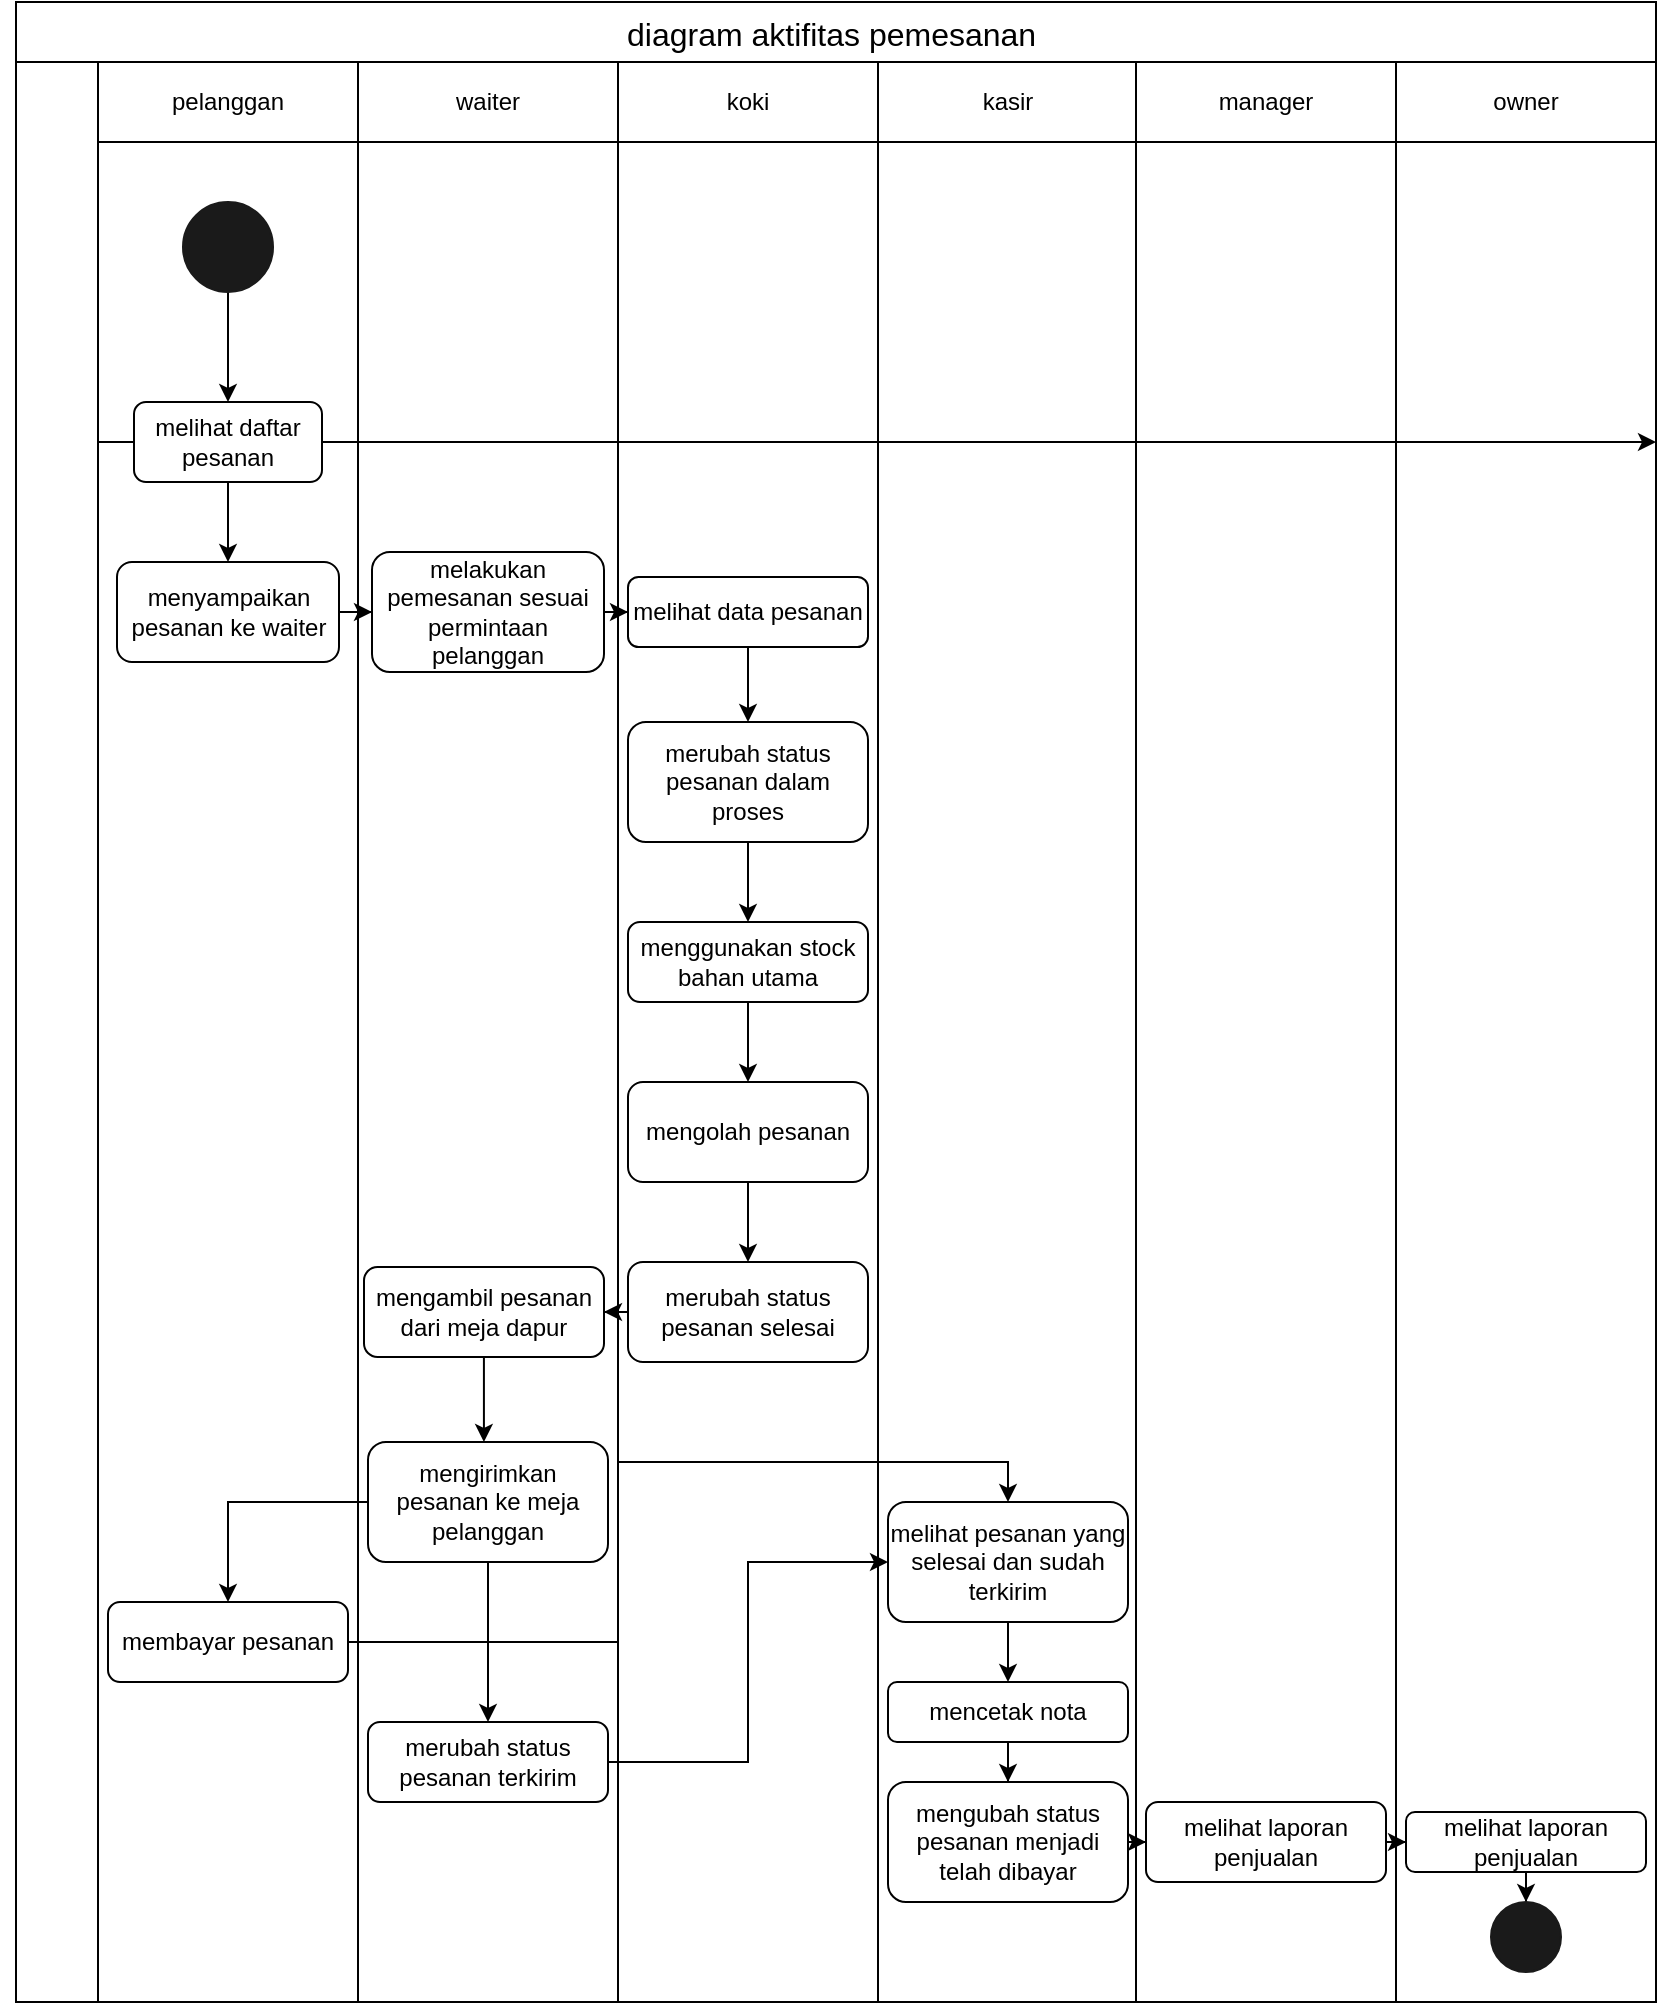 <mxfile version="23.1.6" type="github">
  <diagram name="Page-1" id="c7488fd3-1785-93aa-aadb-54a6760d102a">
    <mxGraphModel dx="1876" dy="911" grid="1" gridSize="10" guides="1" tooltips="1" connect="1" arrows="1" fold="1" page="1" pageScale="1" pageWidth="1100" pageHeight="850" background="none" math="0" shadow="0">
      <root>
        <mxCell id="0" />
        <mxCell id="1" parent="0" />
        <mxCell id="HrjmXTN8IJn1UTuncU6w-130" value="" style="rounded=0;whiteSpace=wrap;html=1;" vertex="1" parent="1">
          <mxGeometry x="1170" y="340" width="130" height="930" as="geometry" />
        </mxCell>
        <mxCell id="HrjmXTN8IJn1UTuncU6w-47" value="diagram aktifitas pemesanan " style="shape=table;startSize=30;container=1;collapsible=0;childLayout=tableLayout;fixedRows=1;rowLines=0;fontStyle=0;strokeColor=default;fontSize=16;" vertex="1" parent="1">
          <mxGeometry x="480" y="270" width="820" height="1000" as="geometry" />
        </mxCell>
        <mxCell id="HrjmXTN8IJn1UTuncU6w-48" value="" style="shape=tableRow;horizontal=0;startSize=0;swimlaneHead=0;swimlaneBody=0;top=0;left=0;bottom=0;right=0;collapsible=0;dropTarget=0;fillColor=none;points=[[0,0.5],[1,0.5]];portConstraint=eastwest;strokeColor=inherit;fontSize=16;" vertex="1" parent="HrjmXTN8IJn1UTuncU6w-47">
          <mxGeometry y="30" width="820" height="30" as="geometry" />
        </mxCell>
        <mxCell id="HrjmXTN8IJn1UTuncU6w-49" value="" style="shape=partialRectangle;html=1;whiteSpace=wrap;connectable=0;fillColor=none;top=0;left=0;bottom=0;right=0;overflow=hidden;pointerEvents=1;strokeColor=inherit;fontSize=16;" vertex="1" parent="HrjmXTN8IJn1UTuncU6w-48">
          <mxGeometry width="40" height="30" as="geometry">
            <mxRectangle width="40" height="30" as="alternateBounds" />
          </mxGeometry>
        </mxCell>
        <mxCell id="HrjmXTN8IJn1UTuncU6w-50" value="" style="shape=partialRectangle;html=1;whiteSpace=wrap;connectable=0;fillColor=none;top=0;left=0;bottom=0;right=0;align=left;spacingLeft=6;overflow=hidden;strokeColor=inherit;fontSize=16;" vertex="1" parent="HrjmXTN8IJn1UTuncU6w-48">
          <mxGeometry x="40" width="780" height="30" as="geometry">
            <mxRectangle width="780" height="30" as="alternateBounds" />
          </mxGeometry>
        </mxCell>
        <mxCell id="HrjmXTN8IJn1UTuncU6w-51" value="" style="shape=tableRow;horizontal=0;startSize=0;swimlaneHead=0;swimlaneBody=0;top=0;left=0;bottom=0;right=0;collapsible=0;dropTarget=0;fillColor=none;points=[[0,0.5],[1,0.5]];portConstraint=eastwest;strokeColor=inherit;fontSize=16;" vertex="1" parent="HrjmXTN8IJn1UTuncU6w-47">
          <mxGeometry y="60" width="820" height="30" as="geometry" />
        </mxCell>
        <mxCell id="HrjmXTN8IJn1UTuncU6w-52" value="" style="shape=partialRectangle;html=1;whiteSpace=wrap;connectable=0;fillColor=none;top=0;left=0;bottom=0;right=0;overflow=hidden;strokeColor=inherit;fontSize=16;" vertex="1" parent="HrjmXTN8IJn1UTuncU6w-51">
          <mxGeometry width="40" height="30" as="geometry">
            <mxRectangle width="40" height="30" as="alternateBounds" />
          </mxGeometry>
        </mxCell>
        <mxCell id="HrjmXTN8IJn1UTuncU6w-53" value="" style="shape=partialRectangle;html=1;whiteSpace=wrap;connectable=0;fillColor=none;top=0;left=0;bottom=0;right=0;align=left;spacingLeft=6;overflow=hidden;strokeColor=inherit;fontSize=16;" vertex="1" parent="HrjmXTN8IJn1UTuncU6w-51">
          <mxGeometry x="40" width="780" height="30" as="geometry">
            <mxRectangle width="780" height="30" as="alternateBounds" />
          </mxGeometry>
        </mxCell>
        <mxCell id="HrjmXTN8IJn1UTuncU6w-54" value="" style="shape=tableRow;horizontal=0;startSize=0;swimlaneHead=0;swimlaneBody=0;top=0;left=0;bottom=0;right=0;collapsible=0;dropTarget=0;fillColor=none;points=[[0,0.5],[1,0.5]];portConstraint=eastwest;strokeColor=inherit;fontSize=16;" vertex="1" parent="HrjmXTN8IJn1UTuncU6w-47">
          <mxGeometry y="90" width="820" height="910" as="geometry" />
        </mxCell>
        <mxCell id="HrjmXTN8IJn1UTuncU6w-55" value="" style="shape=partialRectangle;html=1;whiteSpace=wrap;connectable=0;fillColor=none;top=0;left=0;bottom=0;right=0;overflow=hidden;strokeColor=inherit;fontSize=16;" vertex="1" parent="HrjmXTN8IJn1UTuncU6w-54">
          <mxGeometry width="40" height="910" as="geometry">
            <mxRectangle width="40" height="910" as="alternateBounds" />
          </mxGeometry>
        </mxCell>
        <mxCell id="HrjmXTN8IJn1UTuncU6w-56" value="" style="shape=partialRectangle;html=1;whiteSpace=wrap;connectable=0;fillColor=none;top=0;left=0;bottom=0;right=0;align=left;spacingLeft=6;overflow=hidden;strokeColor=inherit;fontSize=16;" vertex="1" parent="HrjmXTN8IJn1UTuncU6w-54">
          <mxGeometry x="40" width="780" height="910" as="geometry">
            <mxRectangle width="780" height="910" as="alternateBounds" />
          </mxGeometry>
        </mxCell>
        <mxCell id="HrjmXTN8IJn1UTuncU6w-74" value="" style="whiteSpace=wrap;html=1;rounded=1;" vertex="1" parent="HrjmXTN8IJn1UTuncU6w-54">
          <mxGeometry x="820" width="NaN" height="910" as="geometry">
            <mxRectangle width="NaN" height="910" as="alternateBounds" />
          </mxGeometry>
        </mxCell>
        <mxCell id="HrjmXTN8IJn1UTuncU6w-76" value="" style="whiteSpace=wrap;html=1;rounded=1;" vertex="1" parent="HrjmXTN8IJn1UTuncU6w-54">
          <mxGeometry width="NaN" height="910" as="geometry">
            <mxRectangle width="NaN" height="910" as="alternateBounds" />
          </mxGeometry>
        </mxCell>
        <mxCell id="HrjmXTN8IJn1UTuncU6w-57" value="pelanggan" style="rounded=0;whiteSpace=wrap;html=1;" vertex="1" parent="1">
          <mxGeometry x="521" y="300" width="130" height="40" as="geometry" />
        </mxCell>
        <mxCell id="HrjmXTN8IJn1UTuncU6w-58" value="waiter" style="rounded=0;whiteSpace=wrap;html=1;" vertex="1" parent="1">
          <mxGeometry x="651" y="300" width="130" height="40" as="geometry" />
        </mxCell>
        <mxCell id="HrjmXTN8IJn1UTuncU6w-59" value="koki" style="rounded=0;whiteSpace=wrap;html=1;" vertex="1" parent="1">
          <mxGeometry x="781" y="300" width="130" height="40" as="geometry" />
        </mxCell>
        <mxCell id="HrjmXTN8IJn1UTuncU6w-60" value="kasir" style="rounded=0;whiteSpace=wrap;html=1;" vertex="1" parent="1">
          <mxGeometry x="911" y="300" width="130" height="40" as="geometry" />
        </mxCell>
        <mxCell id="HrjmXTN8IJn1UTuncU6w-61" value="manager" style="rounded=0;whiteSpace=wrap;html=1;" vertex="1" parent="1">
          <mxGeometry x="1040" y="300" width="130" height="40" as="geometry" />
        </mxCell>
        <mxCell id="HrjmXTN8IJn1UTuncU6w-62" value="owner" style="rounded=0;whiteSpace=wrap;html=1;" vertex="1" parent="1">
          <mxGeometry x="1170" y="300" width="130" height="40" as="geometry" />
        </mxCell>
        <mxCell id="HrjmXTN8IJn1UTuncU6w-63" value="" style="rounded=0;whiteSpace=wrap;html=1;" vertex="1" parent="1">
          <mxGeometry x="521" y="340" width="130" height="930" as="geometry" />
        </mxCell>
        <mxCell id="HrjmXTN8IJn1UTuncU6w-64" value="" style="rounded=0;whiteSpace=wrap;html=1;" vertex="1" parent="1">
          <mxGeometry x="651" y="340" width="130" height="930" as="geometry" />
        </mxCell>
        <mxCell id="HrjmXTN8IJn1UTuncU6w-65" value="" style="rounded=0;whiteSpace=wrap;html=1;" vertex="1" parent="1">
          <mxGeometry x="781" y="340" width="130" height="930" as="geometry" />
        </mxCell>
        <mxCell id="HrjmXTN8IJn1UTuncU6w-66" value="" style="rounded=0;whiteSpace=wrap;html=1;" vertex="1" parent="1">
          <mxGeometry x="911" y="340" width="130" height="930" as="geometry" />
        </mxCell>
        <mxCell id="HrjmXTN8IJn1UTuncU6w-67" value="" style="rounded=0;whiteSpace=wrap;html=1;" vertex="1" parent="1">
          <mxGeometry x="1040" y="340" width="130" height="930" as="geometry" />
        </mxCell>
        <mxCell id="HrjmXTN8IJn1UTuncU6w-71" value="" style="edgeStyle=orthogonalEdgeStyle;rounded=0;orthogonalLoop=1;jettySize=auto;html=1;" edge="1" parent="1" source="HrjmXTN8IJn1UTuncU6w-68" target="HrjmXTN8IJn1UTuncU6w-69">
          <mxGeometry relative="1" as="geometry" />
        </mxCell>
        <mxCell id="HrjmXTN8IJn1UTuncU6w-68" value="" style="ellipse;whiteSpace=wrap;html=1;aspect=fixed;fillColor=#1A1A1A;strokeColor=#1A1A1A;" vertex="1" parent="1">
          <mxGeometry x="563.5" y="370" width="45" height="45" as="geometry" />
        </mxCell>
        <mxCell id="HrjmXTN8IJn1UTuncU6w-75" value="" style="edgeStyle=orthogonalEdgeStyle;rounded=0;orthogonalLoop=1;jettySize=auto;html=1;" edge="1" parent="1" source="HrjmXTN8IJn1UTuncU6w-69" target="HrjmXTN8IJn1UTuncU6w-74">
          <mxGeometry relative="1" as="geometry" />
        </mxCell>
        <mxCell id="HrjmXTN8IJn1UTuncU6w-77" value="" style="edgeStyle=orthogonalEdgeStyle;rounded=0;orthogonalLoop=1;jettySize=auto;html=1;" edge="1" parent="1" source="HrjmXTN8IJn1UTuncU6w-69" target="HrjmXTN8IJn1UTuncU6w-76">
          <mxGeometry relative="1" as="geometry" />
        </mxCell>
        <mxCell id="HrjmXTN8IJn1UTuncU6w-79" style="edgeStyle=orthogonalEdgeStyle;rounded=0;orthogonalLoop=1;jettySize=auto;html=1;entryX=0.5;entryY=0;entryDx=0;entryDy=0;" edge="1" parent="1" source="HrjmXTN8IJn1UTuncU6w-69" target="HrjmXTN8IJn1UTuncU6w-78">
          <mxGeometry relative="1" as="geometry" />
        </mxCell>
        <mxCell id="HrjmXTN8IJn1UTuncU6w-69" value="melihat daftar pesanan" style="rounded=1;whiteSpace=wrap;html=1;" vertex="1" parent="1">
          <mxGeometry x="539" y="470" width="94" height="40" as="geometry" />
        </mxCell>
        <mxCell id="HrjmXTN8IJn1UTuncU6w-82" value="" style="edgeStyle=orthogonalEdgeStyle;rounded=0;orthogonalLoop=1;jettySize=auto;html=1;" edge="1" parent="1" source="HrjmXTN8IJn1UTuncU6w-78" target="HrjmXTN8IJn1UTuncU6w-80">
          <mxGeometry relative="1" as="geometry" />
        </mxCell>
        <mxCell id="HrjmXTN8IJn1UTuncU6w-78" value="menyampaikan pesanan ke waiter" style="rounded=1;whiteSpace=wrap;html=1;" vertex="1" parent="1">
          <mxGeometry x="530.5" y="550" width="111" height="50" as="geometry" />
        </mxCell>
        <mxCell id="HrjmXTN8IJn1UTuncU6w-84" style="edgeStyle=orthogonalEdgeStyle;rounded=0;orthogonalLoop=1;jettySize=auto;html=1;" edge="1" parent="1" source="HrjmXTN8IJn1UTuncU6w-80" target="HrjmXTN8IJn1UTuncU6w-83">
          <mxGeometry relative="1" as="geometry" />
        </mxCell>
        <mxCell id="HrjmXTN8IJn1UTuncU6w-80" value="melakukan pemesanan sesuai permintaan pelanggan" style="rounded=1;whiteSpace=wrap;html=1;" vertex="1" parent="1">
          <mxGeometry x="658" y="545" width="116" height="60" as="geometry" />
        </mxCell>
        <mxCell id="HrjmXTN8IJn1UTuncU6w-86" style="edgeStyle=orthogonalEdgeStyle;rounded=0;orthogonalLoop=1;jettySize=auto;html=1;entryX=0.5;entryY=0;entryDx=0;entryDy=0;" edge="1" parent="1" source="HrjmXTN8IJn1UTuncU6w-83" target="HrjmXTN8IJn1UTuncU6w-85">
          <mxGeometry relative="1" as="geometry" />
        </mxCell>
        <mxCell id="HrjmXTN8IJn1UTuncU6w-83" value="melihat data pesanan" style="rounded=1;whiteSpace=wrap;html=1;" vertex="1" parent="1">
          <mxGeometry x="786" y="557.5" width="120" height="35" as="geometry" />
        </mxCell>
        <mxCell id="HrjmXTN8IJn1UTuncU6w-88" style="edgeStyle=orthogonalEdgeStyle;rounded=0;orthogonalLoop=1;jettySize=auto;html=1;entryX=0.5;entryY=0;entryDx=0;entryDy=0;" edge="1" parent="1" source="HrjmXTN8IJn1UTuncU6w-85" target="HrjmXTN8IJn1UTuncU6w-87">
          <mxGeometry relative="1" as="geometry" />
        </mxCell>
        <mxCell id="HrjmXTN8IJn1UTuncU6w-85" value="merubah status pesanan dalam proses" style="rounded=1;whiteSpace=wrap;html=1;" vertex="1" parent="1">
          <mxGeometry x="786" y="630" width="120" height="60" as="geometry" />
        </mxCell>
        <mxCell id="HrjmXTN8IJn1UTuncU6w-91" style="edgeStyle=orthogonalEdgeStyle;rounded=0;orthogonalLoop=1;jettySize=auto;html=1;" edge="1" parent="1" source="HrjmXTN8IJn1UTuncU6w-87" target="HrjmXTN8IJn1UTuncU6w-90">
          <mxGeometry relative="1" as="geometry" />
        </mxCell>
        <mxCell id="HrjmXTN8IJn1UTuncU6w-87" value="menggunakan stock bahan utama" style="rounded=1;whiteSpace=wrap;html=1;" vertex="1" parent="1">
          <mxGeometry x="786" y="730" width="120" height="40" as="geometry" />
        </mxCell>
        <mxCell id="HrjmXTN8IJn1UTuncU6w-106" style="edgeStyle=orthogonalEdgeStyle;rounded=0;orthogonalLoop=1;jettySize=auto;html=1;entryX=1;entryY=0.5;entryDx=0;entryDy=0;" edge="1" parent="1" source="HrjmXTN8IJn1UTuncU6w-89" target="HrjmXTN8IJn1UTuncU6w-105">
          <mxGeometry relative="1" as="geometry" />
        </mxCell>
        <mxCell id="HrjmXTN8IJn1UTuncU6w-89" value="merubah status pesanan selesai" style="rounded=1;whiteSpace=wrap;html=1;" vertex="1" parent="1">
          <mxGeometry x="786" y="900" width="120" height="50" as="geometry" />
        </mxCell>
        <mxCell id="HrjmXTN8IJn1UTuncU6w-92" style="edgeStyle=orthogonalEdgeStyle;rounded=0;orthogonalLoop=1;jettySize=auto;html=1;entryX=0.5;entryY=0;entryDx=0;entryDy=0;" edge="1" parent="1" source="HrjmXTN8IJn1UTuncU6w-90" target="HrjmXTN8IJn1UTuncU6w-89">
          <mxGeometry relative="1" as="geometry" />
        </mxCell>
        <mxCell id="HrjmXTN8IJn1UTuncU6w-90" value="mengolah pesanan" style="rounded=1;whiteSpace=wrap;html=1;" vertex="1" parent="1">
          <mxGeometry x="786" y="810" width="120" height="50" as="geometry" />
        </mxCell>
        <mxCell id="HrjmXTN8IJn1UTuncU6w-105" value="mengambil pesanan dari meja dapur" style="rounded=1;whiteSpace=wrap;html=1;" vertex="1" parent="1">
          <mxGeometry x="654" y="902.5" width="120" height="45" as="geometry" />
        </mxCell>
        <mxCell id="HrjmXTN8IJn1UTuncU6w-112" style="edgeStyle=orthogonalEdgeStyle;rounded=0;orthogonalLoop=1;jettySize=auto;html=1;" edge="1" parent="1" source="HrjmXTN8IJn1UTuncU6w-107" target="HrjmXTN8IJn1UTuncU6w-109">
          <mxGeometry relative="1" as="geometry" />
        </mxCell>
        <mxCell id="HrjmXTN8IJn1UTuncU6w-114" style="edgeStyle=orthogonalEdgeStyle;rounded=0;orthogonalLoop=1;jettySize=auto;html=1;" edge="1" parent="1" source="HrjmXTN8IJn1UTuncU6w-107" target="HrjmXTN8IJn1UTuncU6w-113">
          <mxGeometry relative="1" as="geometry" />
        </mxCell>
        <mxCell id="HrjmXTN8IJn1UTuncU6w-107" value="mengirimkan pesanan ke meja pelanggan" style="rounded=1;whiteSpace=wrap;html=1;" vertex="1" parent="1">
          <mxGeometry x="656" y="990" width="120" height="60" as="geometry" />
        </mxCell>
        <mxCell id="HrjmXTN8IJn1UTuncU6w-108" style="edgeStyle=orthogonalEdgeStyle;rounded=0;orthogonalLoop=1;jettySize=auto;html=1;entryX=0.483;entryY=0;entryDx=0;entryDy=0;entryPerimeter=0;" edge="1" parent="1" source="HrjmXTN8IJn1UTuncU6w-105" target="HrjmXTN8IJn1UTuncU6w-107">
          <mxGeometry relative="1" as="geometry" />
        </mxCell>
        <mxCell id="HrjmXTN8IJn1UTuncU6w-117" style="edgeStyle=orthogonalEdgeStyle;rounded=0;orthogonalLoop=1;jettySize=auto;html=1;entryX=0.5;entryY=0;entryDx=0;entryDy=0;" edge="1" parent="1" source="HrjmXTN8IJn1UTuncU6w-109" target="HrjmXTN8IJn1UTuncU6w-115">
          <mxGeometry relative="1" as="geometry" />
        </mxCell>
        <mxCell id="HrjmXTN8IJn1UTuncU6w-109" value="membayar pesanan" style="rounded=1;whiteSpace=wrap;html=1;" vertex="1" parent="1">
          <mxGeometry x="526" y="1070" width="120" height="40" as="geometry" />
        </mxCell>
        <mxCell id="HrjmXTN8IJn1UTuncU6w-116" style="edgeStyle=orthogonalEdgeStyle;rounded=0;orthogonalLoop=1;jettySize=auto;html=1;entryX=0;entryY=0.5;entryDx=0;entryDy=0;" edge="1" parent="1" source="HrjmXTN8IJn1UTuncU6w-113" target="HrjmXTN8IJn1UTuncU6w-115">
          <mxGeometry relative="1" as="geometry" />
        </mxCell>
        <mxCell id="HrjmXTN8IJn1UTuncU6w-113" value="merubah status pesanan terkirim" style="rounded=1;whiteSpace=wrap;html=1;" vertex="1" parent="1">
          <mxGeometry x="656" y="1130" width="120" height="40" as="geometry" />
        </mxCell>
        <mxCell id="HrjmXTN8IJn1UTuncU6w-119" style="edgeStyle=orthogonalEdgeStyle;rounded=0;orthogonalLoop=1;jettySize=auto;html=1;entryX=0.5;entryY=0;entryDx=0;entryDy=0;" edge="1" parent="1" source="HrjmXTN8IJn1UTuncU6w-115" target="HrjmXTN8IJn1UTuncU6w-118">
          <mxGeometry relative="1" as="geometry" />
        </mxCell>
        <mxCell id="HrjmXTN8IJn1UTuncU6w-115" value="melihat pesanan yang selesai dan sudah terkirim" style="rounded=1;whiteSpace=wrap;html=1;" vertex="1" parent="1">
          <mxGeometry x="916" y="1020" width="120" height="60" as="geometry" />
        </mxCell>
        <mxCell id="HrjmXTN8IJn1UTuncU6w-121" style="edgeStyle=orthogonalEdgeStyle;rounded=0;orthogonalLoop=1;jettySize=auto;html=1;exitX=0.5;exitY=1;exitDx=0;exitDy=0;" edge="1" parent="1" source="HrjmXTN8IJn1UTuncU6w-118" target="HrjmXTN8IJn1UTuncU6w-120">
          <mxGeometry relative="1" as="geometry" />
        </mxCell>
        <mxCell id="HrjmXTN8IJn1UTuncU6w-118" value="mencetak nota" style="rounded=1;whiteSpace=wrap;html=1;" vertex="1" parent="1">
          <mxGeometry x="916" y="1110" width="120" height="30" as="geometry" />
        </mxCell>
        <mxCell id="HrjmXTN8IJn1UTuncU6w-123" style="edgeStyle=orthogonalEdgeStyle;rounded=0;orthogonalLoop=1;jettySize=auto;html=1;" edge="1" parent="1" source="HrjmXTN8IJn1UTuncU6w-120" target="HrjmXTN8IJn1UTuncU6w-122">
          <mxGeometry relative="1" as="geometry" />
        </mxCell>
        <mxCell id="HrjmXTN8IJn1UTuncU6w-120" value="mengubah status pesanan menjadi telah dibayar" style="rounded=1;whiteSpace=wrap;html=1;" vertex="1" parent="1">
          <mxGeometry x="916" y="1160" width="120" height="60" as="geometry" />
        </mxCell>
        <mxCell id="HrjmXTN8IJn1UTuncU6w-127" style="edgeStyle=orthogonalEdgeStyle;rounded=0;orthogonalLoop=1;jettySize=auto;html=1;" edge="1" parent="1" source="HrjmXTN8IJn1UTuncU6w-122" target="HrjmXTN8IJn1UTuncU6w-124">
          <mxGeometry relative="1" as="geometry" />
        </mxCell>
        <mxCell id="HrjmXTN8IJn1UTuncU6w-122" value="melihat laporan penjualan" style="rounded=1;whiteSpace=wrap;html=1;" vertex="1" parent="1">
          <mxGeometry x="1045" y="1170" width="120" height="40" as="geometry" />
        </mxCell>
        <mxCell id="HrjmXTN8IJn1UTuncU6w-129" style="edgeStyle=orthogonalEdgeStyle;rounded=0;orthogonalLoop=1;jettySize=auto;html=1;" edge="1" parent="1" source="HrjmXTN8IJn1UTuncU6w-124" target="HrjmXTN8IJn1UTuncU6w-126">
          <mxGeometry relative="1" as="geometry" />
        </mxCell>
        <mxCell id="HrjmXTN8IJn1UTuncU6w-124" value="melihat laporan penjualan" style="rounded=1;whiteSpace=wrap;html=1;" vertex="1" parent="1">
          <mxGeometry x="1175" y="1175" width="120" height="30" as="geometry" />
        </mxCell>
        <mxCell id="HrjmXTN8IJn1UTuncU6w-126" value="" style="ellipse;whiteSpace=wrap;html=1;aspect=fixed;fillColor=#1A1A1A;strokeColor=#1A1A1A;" vertex="1" parent="1">
          <mxGeometry x="1217.5" y="1220" width="35" height="35" as="geometry" />
        </mxCell>
        <mxCell id="HrjmXTN8IJn1UTuncU6w-131" value="" style="rounded=0;whiteSpace=wrap;html=1;" vertex="1" parent="1">
          <mxGeometry x="480" y="300" width="41" height="970" as="geometry" />
        </mxCell>
      </root>
    </mxGraphModel>
  </diagram>
</mxfile>
